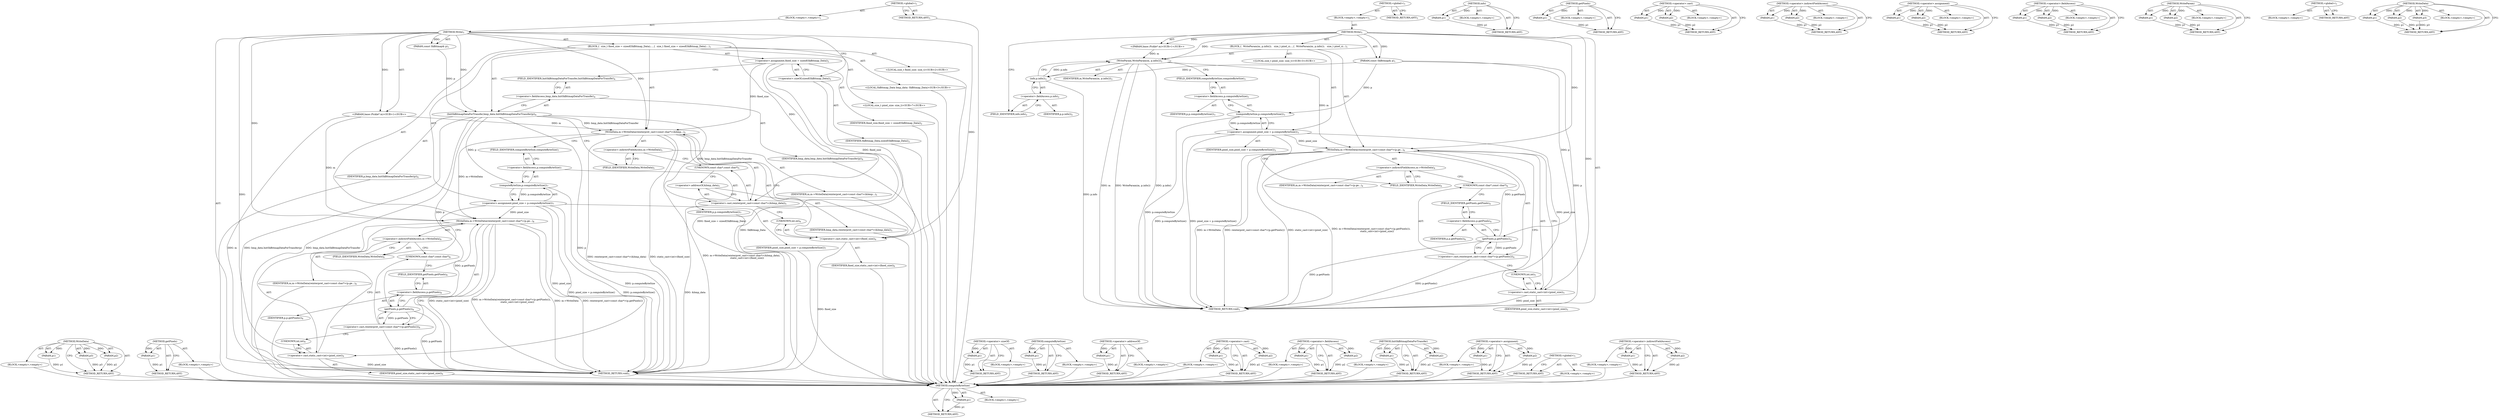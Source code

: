 digraph "WriteData" {
vulnerable_96 [label=<(METHOD,WriteData)>];
vulnerable_97 [label=<(PARAM,p1)>];
vulnerable_98 [label=<(PARAM,p2)>];
vulnerable_99 [label=<(PARAM,p3)>];
vulnerable_100 [label=<(BLOCK,&lt;empty&gt;,&lt;empty&gt;)>];
vulnerable_101 [label=<(METHOD_RETURN,ANY)>];
vulnerable_120 [label=<(METHOD,getPixels)>];
vulnerable_121 [label=<(PARAM,p1)>];
vulnerable_122 [label=<(BLOCK,&lt;empty&gt;,&lt;empty&gt;)>];
vulnerable_123 [label=<(METHOD_RETURN,ANY)>];
vulnerable_6 [label=<(METHOD,&lt;global&gt;)<SUB>1</SUB>>];
vulnerable_7 [label=<(BLOCK,&lt;empty&gt;,&lt;empty&gt;)<SUB>1</SUB>>];
vulnerable_8 [label=<(METHOD,Write)<SUB>1</SUB>>];
vulnerable_9 [label="<(PARAM,base::Pickle* m)<SUB>1</SUB>>"];
vulnerable_10 [label=<(PARAM,const SkBitmap&amp; p)<SUB>1</SUB>>];
vulnerable_11 [label=<(BLOCK,{
  size_t fixed_size = sizeof(SkBitmap_Data);
...,{
  size_t fixed_size = sizeof(SkBitmap_Data);
...)<SUB>1</SUB>>];
vulnerable_12 [label="<(LOCAL,size_t fixed_size: size_t)<SUB>2</SUB>>"];
vulnerable_13 [label=<(&lt;operator&gt;.assignment,fixed_size = sizeof(SkBitmap_Data))<SUB>2</SUB>>];
vulnerable_14 [label=<(IDENTIFIER,fixed_size,fixed_size = sizeof(SkBitmap_Data))<SUB>2</SUB>>];
vulnerable_15 [label=<(&lt;operator&gt;.sizeOf,sizeof(SkBitmap_Data))<SUB>2</SUB>>];
vulnerable_16 [label=<(IDENTIFIER,SkBitmap_Data,sizeof(SkBitmap_Data))<SUB>2</SUB>>];
vulnerable_17 [label="<(LOCAL,SkBitmap_Data bmp_data: SkBitmap_Data)<SUB>3</SUB>>"];
vulnerable_18 [label=<(InitSkBitmapDataForTransfer,bmp_data.InitSkBitmapDataForTransfer(p))<SUB>4</SUB>>];
vulnerable_19 [label=<(&lt;operator&gt;.fieldAccess,bmp_data.InitSkBitmapDataForTransfer)<SUB>4</SUB>>];
vulnerable_20 [label=<(IDENTIFIER,bmp_data,bmp_data.InitSkBitmapDataForTransfer(p))<SUB>4</SUB>>];
vulnerable_21 [label=<(FIELD_IDENTIFIER,InitSkBitmapDataForTransfer,InitSkBitmapDataForTransfer)<SUB>4</SUB>>];
vulnerable_22 [label=<(IDENTIFIER,p,bmp_data.InitSkBitmapDataForTransfer(p))<SUB>4</SUB>>];
vulnerable_23 [label=<(WriteData,m-&gt;WriteData(reinterpret_cast&lt;const char*&gt;(&amp;bmp...)<SUB>5</SUB>>];
vulnerable_24 [label=<(&lt;operator&gt;.indirectFieldAccess,m-&gt;WriteData)<SUB>5</SUB>>];
vulnerable_25 [label=<(IDENTIFIER,m,m-&gt;WriteData(reinterpret_cast&lt;const char*&gt;(&amp;bmp...)<SUB>5</SUB>>];
vulnerable_26 [label=<(FIELD_IDENTIFIER,WriteData,WriteData)<SUB>5</SUB>>];
vulnerable_27 [label=<(&lt;operator&gt;.cast,reinterpret_cast&lt;const char*&gt;(&amp;bmp_data))<SUB>5</SUB>>];
vulnerable_28 [label=<(UNKNOWN,const char*,const char*)<SUB>5</SUB>>];
vulnerable_29 [label=<(&lt;operator&gt;.addressOf,&amp;bmp_data)<SUB>5</SUB>>];
vulnerable_30 [label=<(IDENTIFIER,bmp_data,reinterpret_cast&lt;const char*&gt;(&amp;bmp_data))<SUB>5</SUB>>];
vulnerable_31 [label=<(&lt;operator&gt;.cast,static_cast&lt;int&gt;(fixed_size))<SUB>6</SUB>>];
vulnerable_32 [label=<(UNKNOWN,int,int)<SUB>6</SUB>>];
vulnerable_33 [label=<(IDENTIFIER,fixed_size,static_cast&lt;int&gt;(fixed_size))<SUB>6</SUB>>];
vulnerable_34 [label="<(LOCAL,size_t pixel_size: size_t)<SUB>7</SUB>>"];
vulnerable_35 [label=<(&lt;operator&gt;.assignment,pixel_size = p.computeByteSize())<SUB>7</SUB>>];
vulnerable_36 [label=<(IDENTIFIER,pixel_size,pixel_size = p.computeByteSize())<SUB>7</SUB>>];
vulnerable_37 [label=<(computeByteSize,p.computeByteSize())<SUB>7</SUB>>];
vulnerable_38 [label=<(&lt;operator&gt;.fieldAccess,p.computeByteSize)<SUB>7</SUB>>];
vulnerable_39 [label=<(IDENTIFIER,p,p.computeByteSize())<SUB>7</SUB>>];
vulnerable_40 [label=<(FIELD_IDENTIFIER,computeByteSize,computeByteSize)<SUB>7</SUB>>];
vulnerable_41 [label=<(WriteData,m-&gt;WriteData(reinterpret_cast&lt;const char*&gt;(p.ge...)<SUB>8</SUB>>];
vulnerable_42 [label=<(&lt;operator&gt;.indirectFieldAccess,m-&gt;WriteData)<SUB>8</SUB>>];
vulnerable_43 [label=<(IDENTIFIER,m,m-&gt;WriteData(reinterpret_cast&lt;const char*&gt;(p.ge...)<SUB>8</SUB>>];
vulnerable_44 [label=<(FIELD_IDENTIFIER,WriteData,WriteData)<SUB>8</SUB>>];
vulnerable_45 [label=<(&lt;operator&gt;.cast,reinterpret_cast&lt;const char*&gt;(p.getPixels()))<SUB>8</SUB>>];
vulnerable_46 [label=<(UNKNOWN,const char*,const char*)<SUB>8</SUB>>];
vulnerable_47 [label=<(getPixels,p.getPixels())<SUB>8</SUB>>];
vulnerable_48 [label=<(&lt;operator&gt;.fieldAccess,p.getPixels)<SUB>8</SUB>>];
vulnerable_49 [label=<(IDENTIFIER,p,p.getPixels())<SUB>8</SUB>>];
vulnerable_50 [label=<(FIELD_IDENTIFIER,getPixels,getPixels)<SUB>8</SUB>>];
vulnerable_51 [label=<(&lt;operator&gt;.cast,static_cast&lt;int&gt;(pixel_size))<SUB>9</SUB>>];
vulnerable_52 [label=<(UNKNOWN,int,int)<SUB>9</SUB>>];
vulnerable_53 [label=<(IDENTIFIER,pixel_size,static_cast&lt;int&gt;(pixel_size))<SUB>9</SUB>>];
vulnerable_54 [label=<(METHOD_RETURN,void)<SUB>1</SUB>>];
vulnerable_56 [label=<(METHOD_RETURN,ANY)<SUB>1</SUB>>];
vulnerable_82 [label=<(METHOD,&lt;operator&gt;.sizeOf)>];
vulnerable_83 [label=<(PARAM,p1)>];
vulnerable_84 [label=<(BLOCK,&lt;empty&gt;,&lt;empty&gt;)>];
vulnerable_85 [label=<(METHOD_RETURN,ANY)>];
vulnerable_116 [label=<(METHOD,computeByteSize)>];
vulnerable_117 [label=<(PARAM,p1)>];
vulnerable_118 [label=<(BLOCK,&lt;empty&gt;,&lt;empty&gt;)>];
vulnerable_119 [label=<(METHOD_RETURN,ANY)>];
vulnerable_112 [label=<(METHOD,&lt;operator&gt;.addressOf)>];
vulnerable_113 [label=<(PARAM,p1)>];
vulnerable_114 [label=<(BLOCK,&lt;empty&gt;,&lt;empty&gt;)>];
vulnerable_115 [label=<(METHOD_RETURN,ANY)>];
vulnerable_107 [label=<(METHOD,&lt;operator&gt;.cast)>];
vulnerable_108 [label=<(PARAM,p1)>];
vulnerable_109 [label=<(PARAM,p2)>];
vulnerable_110 [label=<(BLOCK,&lt;empty&gt;,&lt;empty&gt;)>];
vulnerable_111 [label=<(METHOD_RETURN,ANY)>];
vulnerable_91 [label=<(METHOD,&lt;operator&gt;.fieldAccess)>];
vulnerable_92 [label=<(PARAM,p1)>];
vulnerable_93 [label=<(PARAM,p2)>];
vulnerable_94 [label=<(BLOCK,&lt;empty&gt;,&lt;empty&gt;)>];
vulnerable_95 [label=<(METHOD_RETURN,ANY)>];
vulnerable_86 [label=<(METHOD,InitSkBitmapDataForTransfer)>];
vulnerable_87 [label=<(PARAM,p1)>];
vulnerable_88 [label=<(PARAM,p2)>];
vulnerable_89 [label=<(BLOCK,&lt;empty&gt;,&lt;empty&gt;)>];
vulnerable_90 [label=<(METHOD_RETURN,ANY)>];
vulnerable_77 [label=<(METHOD,&lt;operator&gt;.assignment)>];
vulnerable_78 [label=<(PARAM,p1)>];
vulnerable_79 [label=<(PARAM,p2)>];
vulnerable_80 [label=<(BLOCK,&lt;empty&gt;,&lt;empty&gt;)>];
vulnerable_81 [label=<(METHOD_RETURN,ANY)>];
vulnerable_71 [label=<(METHOD,&lt;global&gt;)<SUB>1</SUB>>];
vulnerable_72 [label=<(BLOCK,&lt;empty&gt;,&lt;empty&gt;)>];
vulnerable_73 [label=<(METHOD_RETURN,ANY)>];
vulnerable_102 [label=<(METHOD,&lt;operator&gt;.indirectFieldAccess)>];
vulnerable_103 [label=<(PARAM,p1)>];
vulnerable_104 [label=<(PARAM,p2)>];
vulnerable_105 [label=<(BLOCK,&lt;empty&gt;,&lt;empty&gt;)>];
vulnerable_106 [label=<(METHOD_RETURN,ANY)>];
fixed_78 [label=<(METHOD,computeByteSize)>];
fixed_79 [label=<(PARAM,p1)>];
fixed_80 [label=<(BLOCK,&lt;empty&gt;,&lt;empty&gt;)>];
fixed_81 [label=<(METHOD_RETURN,ANY)>];
fixed_6 [label=<(METHOD,&lt;global&gt;)<SUB>1</SUB>>];
fixed_7 [label=<(BLOCK,&lt;empty&gt;,&lt;empty&gt;)<SUB>1</SUB>>];
fixed_8 [label=<(METHOD,Write)<SUB>1</SUB>>];
fixed_9 [label="<(PARAM,base::Pickle* m)<SUB>1</SUB>>"];
fixed_10 [label=<(PARAM,const SkBitmap&amp; p)<SUB>1</SUB>>];
fixed_11 [label=<(BLOCK,{
  WriteParam(m, p.info());
   size_t pixel_si...,{
  WriteParam(m, p.info());
   size_t pixel_si...)<SUB>1</SUB>>];
fixed_12 [label=<(WriteParam,WriteParam(m, p.info()))<SUB>2</SUB>>];
fixed_13 [label=<(IDENTIFIER,m,WriteParam(m, p.info()))<SUB>2</SUB>>];
fixed_14 [label=<(info,p.info())<SUB>2</SUB>>];
fixed_15 [label=<(&lt;operator&gt;.fieldAccess,p.info)<SUB>2</SUB>>];
fixed_16 [label=<(IDENTIFIER,p,p.info())<SUB>2</SUB>>];
fixed_17 [label=<(FIELD_IDENTIFIER,info,info)<SUB>2</SUB>>];
fixed_18 [label="<(LOCAL,size_t pixel_size: size_t)<SUB>3</SUB>>"];
fixed_19 [label=<(&lt;operator&gt;.assignment,pixel_size = p.computeByteSize())<SUB>3</SUB>>];
fixed_20 [label=<(IDENTIFIER,pixel_size,pixel_size = p.computeByteSize())<SUB>3</SUB>>];
fixed_21 [label=<(computeByteSize,p.computeByteSize())<SUB>3</SUB>>];
fixed_22 [label=<(&lt;operator&gt;.fieldAccess,p.computeByteSize)<SUB>3</SUB>>];
fixed_23 [label=<(IDENTIFIER,p,p.computeByteSize())<SUB>3</SUB>>];
fixed_24 [label=<(FIELD_IDENTIFIER,computeByteSize,computeByteSize)<SUB>3</SUB>>];
fixed_25 [label=<(WriteData,m-&gt;WriteData(reinterpret_cast&lt;const char*&gt;(p.ge...)<SUB>4</SUB>>];
fixed_26 [label=<(&lt;operator&gt;.indirectFieldAccess,m-&gt;WriteData)<SUB>4</SUB>>];
fixed_27 [label=<(IDENTIFIER,m,m-&gt;WriteData(reinterpret_cast&lt;const char*&gt;(p.ge...)<SUB>4</SUB>>];
fixed_28 [label=<(FIELD_IDENTIFIER,WriteData,WriteData)<SUB>4</SUB>>];
fixed_29 [label=<(&lt;operator&gt;.cast,reinterpret_cast&lt;const char*&gt;(p.getPixels()))<SUB>4</SUB>>];
fixed_30 [label=<(UNKNOWN,const char*,const char*)<SUB>4</SUB>>];
fixed_31 [label=<(getPixels,p.getPixels())<SUB>4</SUB>>];
fixed_32 [label=<(&lt;operator&gt;.fieldAccess,p.getPixels)<SUB>4</SUB>>];
fixed_33 [label=<(IDENTIFIER,p,p.getPixels())<SUB>4</SUB>>];
fixed_34 [label=<(FIELD_IDENTIFIER,getPixels,getPixels)<SUB>4</SUB>>];
fixed_35 [label=<(&lt;operator&gt;.cast,static_cast&lt;int&gt;(pixel_size))<SUB>5</SUB>>];
fixed_36 [label=<(UNKNOWN,int,int)<SUB>5</SUB>>];
fixed_37 [label=<(IDENTIFIER,pixel_size,static_cast&lt;int&gt;(pixel_size))<SUB>5</SUB>>];
fixed_38 [label=<(METHOD_RETURN,void)<SUB>1</SUB>>];
fixed_40 [label=<(METHOD_RETURN,ANY)<SUB>1</SUB>>];
fixed_64 [label=<(METHOD,info)>];
fixed_65 [label=<(PARAM,p1)>];
fixed_66 [label=<(BLOCK,&lt;empty&gt;,&lt;empty&gt;)>];
fixed_67 [label=<(METHOD_RETURN,ANY)>];
fixed_98 [label=<(METHOD,getPixels)>];
fixed_99 [label=<(PARAM,p1)>];
fixed_100 [label=<(BLOCK,&lt;empty&gt;,&lt;empty&gt;)>];
fixed_101 [label=<(METHOD_RETURN,ANY)>];
fixed_93 [label=<(METHOD,&lt;operator&gt;.cast)>];
fixed_94 [label=<(PARAM,p1)>];
fixed_95 [label=<(PARAM,p2)>];
fixed_96 [label=<(BLOCK,&lt;empty&gt;,&lt;empty&gt;)>];
fixed_97 [label=<(METHOD_RETURN,ANY)>];
fixed_88 [label=<(METHOD,&lt;operator&gt;.indirectFieldAccess)>];
fixed_89 [label=<(PARAM,p1)>];
fixed_90 [label=<(PARAM,p2)>];
fixed_91 [label=<(BLOCK,&lt;empty&gt;,&lt;empty&gt;)>];
fixed_92 [label=<(METHOD_RETURN,ANY)>];
fixed_73 [label=<(METHOD,&lt;operator&gt;.assignment)>];
fixed_74 [label=<(PARAM,p1)>];
fixed_75 [label=<(PARAM,p2)>];
fixed_76 [label=<(BLOCK,&lt;empty&gt;,&lt;empty&gt;)>];
fixed_77 [label=<(METHOD_RETURN,ANY)>];
fixed_68 [label=<(METHOD,&lt;operator&gt;.fieldAccess)>];
fixed_69 [label=<(PARAM,p1)>];
fixed_70 [label=<(PARAM,p2)>];
fixed_71 [label=<(BLOCK,&lt;empty&gt;,&lt;empty&gt;)>];
fixed_72 [label=<(METHOD_RETURN,ANY)>];
fixed_59 [label=<(METHOD,WriteParam)>];
fixed_60 [label=<(PARAM,p1)>];
fixed_61 [label=<(PARAM,p2)>];
fixed_62 [label=<(BLOCK,&lt;empty&gt;,&lt;empty&gt;)>];
fixed_63 [label=<(METHOD_RETURN,ANY)>];
fixed_53 [label=<(METHOD,&lt;global&gt;)<SUB>1</SUB>>];
fixed_54 [label=<(BLOCK,&lt;empty&gt;,&lt;empty&gt;)>];
fixed_55 [label=<(METHOD_RETURN,ANY)>];
fixed_82 [label=<(METHOD,WriteData)>];
fixed_83 [label=<(PARAM,p1)>];
fixed_84 [label=<(PARAM,p2)>];
fixed_85 [label=<(PARAM,p3)>];
fixed_86 [label=<(BLOCK,&lt;empty&gt;,&lt;empty&gt;)>];
fixed_87 [label=<(METHOD_RETURN,ANY)>];
vulnerable_96 -> vulnerable_97  [key=0, label="AST: "];
vulnerable_96 -> vulnerable_97  [key=1, label="DDG: "];
vulnerable_96 -> vulnerable_100  [key=0, label="AST: "];
vulnerable_96 -> vulnerable_98  [key=0, label="AST: "];
vulnerable_96 -> vulnerable_98  [key=1, label="DDG: "];
vulnerable_96 -> vulnerable_101  [key=0, label="AST: "];
vulnerable_96 -> vulnerable_101  [key=1, label="CFG: "];
vulnerable_96 -> vulnerable_99  [key=0, label="AST: "];
vulnerable_96 -> vulnerable_99  [key=1, label="DDG: "];
vulnerable_97 -> vulnerable_101  [key=0, label="DDG: p1"];
vulnerable_98 -> vulnerable_101  [key=0, label="DDG: p2"];
vulnerable_99 -> vulnerable_101  [key=0, label="DDG: p3"];
vulnerable_100 -> fixed_78  [key=0];
vulnerable_101 -> fixed_78  [key=0];
vulnerable_120 -> vulnerable_121  [key=0, label="AST: "];
vulnerable_120 -> vulnerable_121  [key=1, label="DDG: "];
vulnerable_120 -> vulnerable_122  [key=0, label="AST: "];
vulnerable_120 -> vulnerable_123  [key=0, label="AST: "];
vulnerable_120 -> vulnerable_123  [key=1, label="CFG: "];
vulnerable_121 -> vulnerable_123  [key=0, label="DDG: p1"];
vulnerable_122 -> fixed_78  [key=0];
vulnerable_123 -> fixed_78  [key=0];
vulnerable_6 -> vulnerable_7  [key=0, label="AST: "];
vulnerable_6 -> vulnerable_56  [key=0, label="AST: "];
vulnerable_6 -> vulnerable_56  [key=1, label="CFG: "];
vulnerable_7 -> vulnerable_8  [key=0, label="AST: "];
vulnerable_8 -> vulnerable_9  [key=0, label="AST: "];
vulnerable_8 -> vulnerable_9  [key=1, label="DDG: "];
vulnerable_8 -> vulnerable_10  [key=0, label="AST: "];
vulnerable_8 -> vulnerable_10  [key=1, label="DDG: "];
vulnerable_8 -> vulnerable_11  [key=0, label="AST: "];
vulnerable_8 -> vulnerable_54  [key=0, label="AST: "];
vulnerable_8 -> vulnerable_15  [key=0, label="CFG: "];
vulnerable_8 -> vulnerable_18  [key=0, label="DDG: "];
vulnerable_8 -> vulnerable_23  [key=0, label="DDG: "];
vulnerable_8 -> vulnerable_41  [key=0, label="DDG: "];
vulnerable_8 -> vulnerable_27  [key=0, label="DDG: "];
vulnerable_8 -> vulnerable_31  [key=0, label="DDG: "];
vulnerable_8 -> vulnerable_51  [key=0, label="DDG: "];
vulnerable_9 -> vulnerable_54  [key=0, label="DDG: m"];
vulnerable_9 -> vulnerable_23  [key=0, label="DDG: m"];
vulnerable_9 -> vulnerable_41  [key=0, label="DDG: m"];
vulnerable_10 -> vulnerable_18  [key=0, label="DDG: p"];
vulnerable_11 -> vulnerable_12  [key=0, label="AST: "];
vulnerable_11 -> vulnerable_13  [key=0, label="AST: "];
vulnerable_11 -> vulnerable_17  [key=0, label="AST: "];
vulnerable_11 -> vulnerable_18  [key=0, label="AST: "];
vulnerable_11 -> vulnerable_23  [key=0, label="AST: "];
vulnerable_11 -> vulnerable_34  [key=0, label="AST: "];
vulnerable_11 -> vulnerable_35  [key=0, label="AST: "];
vulnerable_11 -> vulnerable_41  [key=0, label="AST: "];
vulnerable_12 -> fixed_78  [key=0];
vulnerable_13 -> vulnerable_14  [key=0, label="AST: "];
vulnerable_13 -> vulnerable_15  [key=0, label="AST: "];
vulnerable_13 -> vulnerable_21  [key=0, label="CFG: "];
vulnerable_13 -> vulnerable_54  [key=0, label="DDG: fixed_size = sizeof(SkBitmap_Data)"];
vulnerable_13 -> vulnerable_23  [key=0, label="DDG: fixed_size"];
vulnerable_13 -> vulnerable_31  [key=0, label="DDG: fixed_size"];
vulnerable_14 -> fixed_78  [key=0];
vulnerable_15 -> vulnerable_16  [key=0, label="AST: "];
vulnerable_15 -> vulnerable_13  [key=0, label="CFG: "];
vulnerable_15 -> vulnerable_54  [key=0, label="DDG: SkBitmap_Data"];
vulnerable_16 -> fixed_78  [key=0];
vulnerable_17 -> fixed_78  [key=0];
vulnerable_18 -> vulnerable_19  [key=0, label="AST: "];
vulnerable_18 -> vulnerable_22  [key=0, label="AST: "];
vulnerable_18 -> vulnerable_26  [key=0, label="CFG: "];
vulnerable_18 -> vulnerable_54  [key=0, label="DDG: bmp_data.InitSkBitmapDataForTransfer"];
vulnerable_18 -> vulnerable_54  [key=1, label="DDG: p"];
vulnerable_18 -> vulnerable_54  [key=2, label="DDG: bmp_data.InitSkBitmapDataForTransfer(p)"];
vulnerable_18 -> vulnerable_23  [key=0, label="DDG: bmp_data.InitSkBitmapDataForTransfer"];
vulnerable_18 -> vulnerable_27  [key=0, label="DDG: bmp_data.InitSkBitmapDataForTransfer"];
vulnerable_18 -> vulnerable_37  [key=0, label="DDG: p"];
vulnerable_18 -> vulnerable_47  [key=0, label="DDG: p"];
vulnerable_19 -> vulnerable_20  [key=0, label="AST: "];
vulnerable_19 -> vulnerable_21  [key=0, label="AST: "];
vulnerable_19 -> vulnerable_18  [key=0, label="CFG: "];
vulnerable_20 -> fixed_78  [key=0];
vulnerable_21 -> vulnerable_19  [key=0, label="CFG: "];
vulnerable_22 -> fixed_78  [key=0];
vulnerable_23 -> vulnerable_24  [key=0, label="AST: "];
vulnerable_23 -> vulnerable_27  [key=0, label="AST: "];
vulnerable_23 -> vulnerable_31  [key=0, label="AST: "];
vulnerable_23 -> vulnerable_40  [key=0, label="CFG: "];
vulnerable_23 -> vulnerable_54  [key=0, label="DDG: reinterpret_cast&lt;const char*&gt;(&amp;bmp_data)"];
vulnerable_23 -> vulnerable_54  [key=1, label="DDG: static_cast&lt;int&gt;(fixed_size)"];
vulnerable_23 -> vulnerable_54  [key=2, label="DDG: m-&gt;WriteData(reinterpret_cast&lt;const char*&gt;(&amp;bmp_data),
               static_cast&lt;int&gt;(fixed_size))"];
vulnerable_23 -> vulnerable_41  [key=0, label="DDG: m-&gt;WriteData"];
vulnerable_24 -> vulnerable_25  [key=0, label="AST: "];
vulnerable_24 -> vulnerable_26  [key=0, label="AST: "];
vulnerable_24 -> vulnerable_28  [key=0, label="CFG: "];
vulnerable_25 -> fixed_78  [key=0];
vulnerable_26 -> vulnerable_24  [key=0, label="CFG: "];
vulnerable_27 -> vulnerable_28  [key=0, label="AST: "];
vulnerable_27 -> vulnerable_29  [key=0, label="AST: "];
vulnerable_27 -> vulnerable_32  [key=0, label="CFG: "];
vulnerable_27 -> vulnerable_54  [key=0, label="DDG: &amp;bmp_data"];
vulnerable_28 -> vulnerable_29  [key=0, label="CFG: "];
vulnerable_29 -> vulnerable_30  [key=0, label="AST: "];
vulnerable_29 -> vulnerable_27  [key=0, label="CFG: "];
vulnerable_30 -> fixed_78  [key=0];
vulnerable_31 -> vulnerable_32  [key=0, label="AST: "];
vulnerable_31 -> vulnerable_33  [key=0, label="AST: "];
vulnerable_31 -> vulnerable_23  [key=0, label="CFG: "];
vulnerable_31 -> vulnerable_54  [key=0, label="DDG: fixed_size"];
vulnerable_32 -> vulnerable_31  [key=0, label="CFG: "];
vulnerable_33 -> fixed_78  [key=0];
vulnerable_34 -> fixed_78  [key=0];
vulnerable_35 -> vulnerable_36  [key=0, label="AST: "];
vulnerable_35 -> vulnerable_37  [key=0, label="AST: "];
vulnerable_35 -> vulnerable_44  [key=0, label="CFG: "];
vulnerable_35 -> vulnerable_54  [key=0, label="DDG: p.computeByteSize()"];
vulnerable_35 -> vulnerable_54  [key=1, label="DDG: pixel_size = p.computeByteSize()"];
vulnerable_35 -> vulnerable_41  [key=0, label="DDG: pixel_size"];
vulnerable_35 -> vulnerable_51  [key=0, label="DDG: pixel_size"];
vulnerable_36 -> fixed_78  [key=0];
vulnerable_37 -> vulnerable_38  [key=0, label="AST: "];
vulnerable_37 -> vulnerable_35  [key=0, label="CFG: "];
vulnerable_37 -> vulnerable_35  [key=1, label="DDG: p.computeByteSize"];
vulnerable_37 -> vulnerable_54  [key=0, label="DDG: p.computeByteSize"];
vulnerable_38 -> vulnerable_39  [key=0, label="AST: "];
vulnerable_38 -> vulnerable_40  [key=0, label="AST: "];
vulnerable_38 -> vulnerable_37  [key=0, label="CFG: "];
vulnerable_39 -> fixed_78  [key=0];
vulnerable_40 -> vulnerable_38  [key=0, label="CFG: "];
vulnerable_41 -> vulnerable_42  [key=0, label="AST: "];
vulnerable_41 -> vulnerable_45  [key=0, label="AST: "];
vulnerable_41 -> vulnerable_51  [key=0, label="AST: "];
vulnerable_41 -> vulnerable_54  [key=0, label="CFG: "];
vulnerable_41 -> vulnerable_54  [key=1, label="DDG: m-&gt;WriteData"];
vulnerable_41 -> vulnerable_54  [key=2, label="DDG: reinterpret_cast&lt;const char*&gt;(p.getPixels())"];
vulnerable_41 -> vulnerable_54  [key=3, label="DDG: static_cast&lt;int&gt;(pixel_size)"];
vulnerable_41 -> vulnerable_54  [key=4, label="DDG: m-&gt;WriteData(reinterpret_cast&lt;const char*&gt;(p.getPixels()),
                static_cast&lt;int&gt;(pixel_size))"];
vulnerable_42 -> vulnerable_43  [key=0, label="AST: "];
vulnerable_42 -> vulnerable_44  [key=0, label="AST: "];
vulnerable_42 -> vulnerable_46  [key=0, label="CFG: "];
vulnerable_43 -> fixed_78  [key=0];
vulnerable_44 -> vulnerable_42  [key=0, label="CFG: "];
vulnerable_45 -> vulnerable_46  [key=0, label="AST: "];
vulnerable_45 -> vulnerable_47  [key=0, label="AST: "];
vulnerable_45 -> vulnerable_52  [key=0, label="CFG: "];
vulnerable_45 -> vulnerable_54  [key=0, label="DDG: p.getPixels()"];
vulnerable_46 -> vulnerable_50  [key=0, label="CFG: "];
vulnerable_47 -> vulnerable_48  [key=0, label="AST: "];
vulnerable_47 -> vulnerable_45  [key=0, label="CFG: "];
vulnerable_47 -> vulnerable_45  [key=1, label="DDG: p.getPixels"];
vulnerable_47 -> vulnerable_54  [key=0, label="DDG: p.getPixels"];
vulnerable_47 -> vulnerable_41  [key=0, label="DDG: p.getPixels"];
vulnerable_48 -> vulnerable_49  [key=0, label="AST: "];
vulnerable_48 -> vulnerable_50  [key=0, label="AST: "];
vulnerable_48 -> vulnerable_47  [key=0, label="CFG: "];
vulnerable_49 -> fixed_78  [key=0];
vulnerable_50 -> vulnerable_48  [key=0, label="CFG: "];
vulnerable_51 -> vulnerable_52  [key=0, label="AST: "];
vulnerable_51 -> vulnerable_53  [key=0, label="AST: "];
vulnerable_51 -> vulnerable_41  [key=0, label="CFG: "];
vulnerable_51 -> vulnerable_54  [key=0, label="DDG: pixel_size"];
vulnerable_52 -> vulnerable_51  [key=0, label="CFG: "];
vulnerable_53 -> fixed_78  [key=0];
vulnerable_54 -> fixed_78  [key=0];
vulnerable_56 -> fixed_78  [key=0];
vulnerable_82 -> vulnerable_83  [key=0, label="AST: "];
vulnerable_82 -> vulnerable_83  [key=1, label="DDG: "];
vulnerable_82 -> vulnerable_84  [key=0, label="AST: "];
vulnerable_82 -> vulnerable_85  [key=0, label="AST: "];
vulnerable_82 -> vulnerable_85  [key=1, label="CFG: "];
vulnerable_83 -> vulnerable_85  [key=0, label="DDG: p1"];
vulnerable_84 -> fixed_78  [key=0];
vulnerable_85 -> fixed_78  [key=0];
vulnerable_116 -> vulnerable_117  [key=0, label="AST: "];
vulnerable_116 -> vulnerable_117  [key=1, label="DDG: "];
vulnerable_116 -> vulnerable_118  [key=0, label="AST: "];
vulnerable_116 -> vulnerable_119  [key=0, label="AST: "];
vulnerable_116 -> vulnerable_119  [key=1, label="CFG: "];
vulnerable_117 -> vulnerable_119  [key=0, label="DDG: p1"];
vulnerable_118 -> fixed_78  [key=0];
vulnerable_119 -> fixed_78  [key=0];
vulnerable_112 -> vulnerable_113  [key=0, label="AST: "];
vulnerable_112 -> vulnerable_113  [key=1, label="DDG: "];
vulnerable_112 -> vulnerable_114  [key=0, label="AST: "];
vulnerable_112 -> vulnerable_115  [key=0, label="AST: "];
vulnerable_112 -> vulnerable_115  [key=1, label="CFG: "];
vulnerable_113 -> vulnerable_115  [key=0, label="DDG: p1"];
vulnerable_114 -> fixed_78  [key=0];
vulnerable_115 -> fixed_78  [key=0];
vulnerable_107 -> vulnerable_108  [key=0, label="AST: "];
vulnerable_107 -> vulnerable_108  [key=1, label="DDG: "];
vulnerable_107 -> vulnerable_110  [key=0, label="AST: "];
vulnerable_107 -> vulnerable_109  [key=0, label="AST: "];
vulnerable_107 -> vulnerable_109  [key=1, label="DDG: "];
vulnerable_107 -> vulnerable_111  [key=0, label="AST: "];
vulnerable_107 -> vulnerable_111  [key=1, label="CFG: "];
vulnerable_108 -> vulnerable_111  [key=0, label="DDG: p1"];
vulnerable_109 -> vulnerable_111  [key=0, label="DDG: p2"];
vulnerable_110 -> fixed_78  [key=0];
vulnerable_111 -> fixed_78  [key=0];
vulnerable_91 -> vulnerable_92  [key=0, label="AST: "];
vulnerable_91 -> vulnerable_92  [key=1, label="DDG: "];
vulnerable_91 -> vulnerable_94  [key=0, label="AST: "];
vulnerable_91 -> vulnerable_93  [key=0, label="AST: "];
vulnerable_91 -> vulnerable_93  [key=1, label="DDG: "];
vulnerable_91 -> vulnerable_95  [key=0, label="AST: "];
vulnerable_91 -> vulnerable_95  [key=1, label="CFG: "];
vulnerable_92 -> vulnerable_95  [key=0, label="DDG: p1"];
vulnerable_93 -> vulnerable_95  [key=0, label="DDG: p2"];
vulnerable_94 -> fixed_78  [key=0];
vulnerable_95 -> fixed_78  [key=0];
vulnerable_86 -> vulnerable_87  [key=0, label="AST: "];
vulnerable_86 -> vulnerable_87  [key=1, label="DDG: "];
vulnerable_86 -> vulnerable_89  [key=0, label="AST: "];
vulnerable_86 -> vulnerable_88  [key=0, label="AST: "];
vulnerable_86 -> vulnerable_88  [key=1, label="DDG: "];
vulnerable_86 -> vulnerable_90  [key=0, label="AST: "];
vulnerable_86 -> vulnerable_90  [key=1, label="CFG: "];
vulnerable_87 -> vulnerable_90  [key=0, label="DDG: p1"];
vulnerable_88 -> vulnerable_90  [key=0, label="DDG: p2"];
vulnerable_89 -> fixed_78  [key=0];
vulnerable_90 -> fixed_78  [key=0];
vulnerable_77 -> vulnerable_78  [key=0, label="AST: "];
vulnerable_77 -> vulnerable_78  [key=1, label="DDG: "];
vulnerable_77 -> vulnerable_80  [key=0, label="AST: "];
vulnerable_77 -> vulnerable_79  [key=0, label="AST: "];
vulnerable_77 -> vulnerable_79  [key=1, label="DDG: "];
vulnerable_77 -> vulnerable_81  [key=0, label="AST: "];
vulnerable_77 -> vulnerable_81  [key=1, label="CFG: "];
vulnerable_78 -> vulnerable_81  [key=0, label="DDG: p1"];
vulnerable_79 -> vulnerable_81  [key=0, label="DDG: p2"];
vulnerable_80 -> fixed_78  [key=0];
vulnerable_81 -> fixed_78  [key=0];
vulnerable_71 -> vulnerable_72  [key=0, label="AST: "];
vulnerable_71 -> vulnerable_73  [key=0, label="AST: "];
vulnerable_71 -> vulnerable_73  [key=1, label="CFG: "];
vulnerable_72 -> fixed_78  [key=0];
vulnerable_73 -> fixed_78  [key=0];
vulnerable_102 -> vulnerable_103  [key=0, label="AST: "];
vulnerable_102 -> vulnerable_103  [key=1, label="DDG: "];
vulnerable_102 -> vulnerable_105  [key=0, label="AST: "];
vulnerable_102 -> vulnerable_104  [key=0, label="AST: "];
vulnerable_102 -> vulnerable_104  [key=1, label="DDG: "];
vulnerable_102 -> vulnerable_106  [key=0, label="AST: "];
vulnerable_102 -> vulnerable_106  [key=1, label="CFG: "];
vulnerable_103 -> vulnerable_106  [key=0, label="DDG: p1"];
vulnerable_104 -> vulnerable_106  [key=0, label="DDG: p2"];
vulnerable_105 -> fixed_78  [key=0];
vulnerable_106 -> fixed_78  [key=0];
fixed_78 -> fixed_79  [key=0, label="AST: "];
fixed_78 -> fixed_79  [key=1, label="DDG: "];
fixed_78 -> fixed_80  [key=0, label="AST: "];
fixed_78 -> fixed_81  [key=0, label="AST: "];
fixed_78 -> fixed_81  [key=1, label="CFG: "];
fixed_79 -> fixed_81  [key=0, label="DDG: p1"];
fixed_6 -> fixed_7  [key=0, label="AST: "];
fixed_6 -> fixed_40  [key=0, label="AST: "];
fixed_6 -> fixed_40  [key=1, label="CFG: "];
fixed_7 -> fixed_8  [key=0, label="AST: "];
fixed_8 -> fixed_9  [key=0, label="AST: "];
fixed_8 -> fixed_9  [key=1, label="DDG: "];
fixed_8 -> fixed_10  [key=0, label="AST: "];
fixed_8 -> fixed_10  [key=1, label="DDG: "];
fixed_8 -> fixed_11  [key=0, label="AST: "];
fixed_8 -> fixed_38  [key=0, label="AST: "];
fixed_8 -> fixed_17  [key=0, label="CFG: "];
fixed_8 -> fixed_12  [key=0, label="DDG: "];
fixed_8 -> fixed_25  [key=0, label="DDG: "];
fixed_8 -> fixed_35  [key=0, label="DDG: "];
fixed_9 -> fixed_12  [key=0, label="DDG: m"];
fixed_10 -> fixed_38  [key=0, label="DDG: p"];
fixed_10 -> fixed_14  [key=0, label="DDG: p"];
fixed_10 -> fixed_21  [key=0, label="DDG: p"];
fixed_10 -> fixed_31  [key=0, label="DDG: p"];
fixed_11 -> fixed_12  [key=0, label="AST: "];
fixed_11 -> fixed_18  [key=0, label="AST: "];
fixed_11 -> fixed_19  [key=0, label="AST: "];
fixed_11 -> fixed_25  [key=0, label="AST: "];
fixed_12 -> fixed_13  [key=0, label="AST: "];
fixed_12 -> fixed_14  [key=0, label="AST: "];
fixed_12 -> fixed_24  [key=0, label="CFG: "];
fixed_12 -> fixed_38  [key=0, label="DDG: m"];
fixed_12 -> fixed_38  [key=1, label="DDG: p.info()"];
fixed_12 -> fixed_38  [key=2, label="DDG: WriteParam(m, p.info())"];
fixed_12 -> fixed_25  [key=0, label="DDG: m"];
fixed_14 -> fixed_15  [key=0, label="AST: "];
fixed_14 -> fixed_12  [key=0, label="CFG: "];
fixed_14 -> fixed_12  [key=1, label="DDG: p.info"];
fixed_14 -> fixed_38  [key=0, label="DDG: p.info"];
fixed_15 -> fixed_16  [key=0, label="AST: "];
fixed_15 -> fixed_17  [key=0, label="AST: "];
fixed_15 -> fixed_14  [key=0, label="CFG: "];
fixed_17 -> fixed_15  [key=0, label="CFG: "];
fixed_19 -> fixed_20  [key=0, label="AST: "];
fixed_19 -> fixed_21  [key=0, label="AST: "];
fixed_19 -> fixed_28  [key=0, label="CFG: "];
fixed_19 -> fixed_38  [key=0, label="DDG: p.computeByteSize()"];
fixed_19 -> fixed_38  [key=1, label="DDG: pixel_size = p.computeByteSize()"];
fixed_19 -> fixed_25  [key=0, label="DDG: pixel_size"];
fixed_19 -> fixed_35  [key=0, label="DDG: pixel_size"];
fixed_21 -> fixed_22  [key=0, label="AST: "];
fixed_21 -> fixed_19  [key=0, label="CFG: "];
fixed_21 -> fixed_19  [key=1, label="DDG: p.computeByteSize"];
fixed_21 -> fixed_38  [key=0, label="DDG: p.computeByteSize"];
fixed_22 -> fixed_23  [key=0, label="AST: "];
fixed_22 -> fixed_24  [key=0, label="AST: "];
fixed_22 -> fixed_21  [key=0, label="CFG: "];
fixed_24 -> fixed_22  [key=0, label="CFG: "];
fixed_25 -> fixed_26  [key=0, label="AST: "];
fixed_25 -> fixed_29  [key=0, label="AST: "];
fixed_25 -> fixed_35  [key=0, label="AST: "];
fixed_25 -> fixed_38  [key=0, label="CFG: "];
fixed_25 -> fixed_38  [key=1, label="DDG: m-&gt;WriteData"];
fixed_25 -> fixed_38  [key=2, label="DDG: reinterpret_cast&lt;const char*&gt;(p.getPixels())"];
fixed_25 -> fixed_38  [key=3, label="DDG: static_cast&lt;int&gt;(pixel_size)"];
fixed_25 -> fixed_38  [key=4, label="DDG: m-&gt;WriteData(reinterpret_cast&lt;const char*&gt;(p.getPixels()),
                static_cast&lt;int&gt;(pixel_size))"];
fixed_26 -> fixed_27  [key=0, label="AST: "];
fixed_26 -> fixed_28  [key=0, label="AST: "];
fixed_26 -> fixed_30  [key=0, label="CFG: "];
fixed_28 -> fixed_26  [key=0, label="CFG: "];
fixed_29 -> fixed_30  [key=0, label="AST: "];
fixed_29 -> fixed_31  [key=0, label="AST: "];
fixed_29 -> fixed_36  [key=0, label="CFG: "];
fixed_29 -> fixed_38  [key=0, label="DDG: p.getPixels()"];
fixed_30 -> fixed_34  [key=0, label="CFG: "];
fixed_31 -> fixed_32  [key=0, label="AST: "];
fixed_31 -> fixed_29  [key=0, label="CFG: "];
fixed_31 -> fixed_29  [key=1, label="DDG: p.getPixels"];
fixed_31 -> fixed_38  [key=0, label="DDG: p.getPixels"];
fixed_31 -> fixed_25  [key=0, label="DDG: p.getPixels"];
fixed_32 -> fixed_33  [key=0, label="AST: "];
fixed_32 -> fixed_34  [key=0, label="AST: "];
fixed_32 -> fixed_31  [key=0, label="CFG: "];
fixed_34 -> fixed_32  [key=0, label="CFG: "];
fixed_35 -> fixed_36  [key=0, label="AST: "];
fixed_35 -> fixed_37  [key=0, label="AST: "];
fixed_35 -> fixed_25  [key=0, label="CFG: "];
fixed_35 -> fixed_38  [key=0, label="DDG: pixel_size"];
fixed_36 -> fixed_35  [key=0, label="CFG: "];
fixed_64 -> fixed_65  [key=0, label="AST: "];
fixed_64 -> fixed_65  [key=1, label="DDG: "];
fixed_64 -> fixed_66  [key=0, label="AST: "];
fixed_64 -> fixed_67  [key=0, label="AST: "];
fixed_64 -> fixed_67  [key=1, label="CFG: "];
fixed_65 -> fixed_67  [key=0, label="DDG: p1"];
fixed_98 -> fixed_99  [key=0, label="AST: "];
fixed_98 -> fixed_99  [key=1, label="DDG: "];
fixed_98 -> fixed_100  [key=0, label="AST: "];
fixed_98 -> fixed_101  [key=0, label="AST: "];
fixed_98 -> fixed_101  [key=1, label="CFG: "];
fixed_99 -> fixed_101  [key=0, label="DDG: p1"];
fixed_93 -> fixed_94  [key=0, label="AST: "];
fixed_93 -> fixed_94  [key=1, label="DDG: "];
fixed_93 -> fixed_96  [key=0, label="AST: "];
fixed_93 -> fixed_95  [key=0, label="AST: "];
fixed_93 -> fixed_95  [key=1, label="DDG: "];
fixed_93 -> fixed_97  [key=0, label="AST: "];
fixed_93 -> fixed_97  [key=1, label="CFG: "];
fixed_94 -> fixed_97  [key=0, label="DDG: p1"];
fixed_95 -> fixed_97  [key=0, label="DDG: p2"];
fixed_88 -> fixed_89  [key=0, label="AST: "];
fixed_88 -> fixed_89  [key=1, label="DDG: "];
fixed_88 -> fixed_91  [key=0, label="AST: "];
fixed_88 -> fixed_90  [key=0, label="AST: "];
fixed_88 -> fixed_90  [key=1, label="DDG: "];
fixed_88 -> fixed_92  [key=0, label="AST: "];
fixed_88 -> fixed_92  [key=1, label="CFG: "];
fixed_89 -> fixed_92  [key=0, label="DDG: p1"];
fixed_90 -> fixed_92  [key=0, label="DDG: p2"];
fixed_73 -> fixed_74  [key=0, label="AST: "];
fixed_73 -> fixed_74  [key=1, label="DDG: "];
fixed_73 -> fixed_76  [key=0, label="AST: "];
fixed_73 -> fixed_75  [key=0, label="AST: "];
fixed_73 -> fixed_75  [key=1, label="DDG: "];
fixed_73 -> fixed_77  [key=0, label="AST: "];
fixed_73 -> fixed_77  [key=1, label="CFG: "];
fixed_74 -> fixed_77  [key=0, label="DDG: p1"];
fixed_75 -> fixed_77  [key=0, label="DDG: p2"];
fixed_68 -> fixed_69  [key=0, label="AST: "];
fixed_68 -> fixed_69  [key=1, label="DDG: "];
fixed_68 -> fixed_71  [key=0, label="AST: "];
fixed_68 -> fixed_70  [key=0, label="AST: "];
fixed_68 -> fixed_70  [key=1, label="DDG: "];
fixed_68 -> fixed_72  [key=0, label="AST: "];
fixed_68 -> fixed_72  [key=1, label="CFG: "];
fixed_69 -> fixed_72  [key=0, label="DDG: p1"];
fixed_70 -> fixed_72  [key=0, label="DDG: p2"];
fixed_59 -> fixed_60  [key=0, label="AST: "];
fixed_59 -> fixed_60  [key=1, label="DDG: "];
fixed_59 -> fixed_62  [key=0, label="AST: "];
fixed_59 -> fixed_61  [key=0, label="AST: "];
fixed_59 -> fixed_61  [key=1, label="DDG: "];
fixed_59 -> fixed_63  [key=0, label="AST: "];
fixed_59 -> fixed_63  [key=1, label="CFG: "];
fixed_60 -> fixed_63  [key=0, label="DDG: p1"];
fixed_61 -> fixed_63  [key=0, label="DDG: p2"];
fixed_53 -> fixed_54  [key=0, label="AST: "];
fixed_53 -> fixed_55  [key=0, label="AST: "];
fixed_53 -> fixed_55  [key=1, label="CFG: "];
fixed_82 -> fixed_83  [key=0, label="AST: "];
fixed_82 -> fixed_83  [key=1, label="DDG: "];
fixed_82 -> fixed_86  [key=0, label="AST: "];
fixed_82 -> fixed_84  [key=0, label="AST: "];
fixed_82 -> fixed_84  [key=1, label="DDG: "];
fixed_82 -> fixed_87  [key=0, label="AST: "];
fixed_82 -> fixed_87  [key=1, label="CFG: "];
fixed_82 -> fixed_85  [key=0, label="AST: "];
fixed_82 -> fixed_85  [key=1, label="DDG: "];
fixed_83 -> fixed_87  [key=0, label="DDG: p1"];
fixed_84 -> fixed_87  [key=0, label="DDG: p2"];
fixed_85 -> fixed_87  [key=0, label="DDG: p3"];
}
